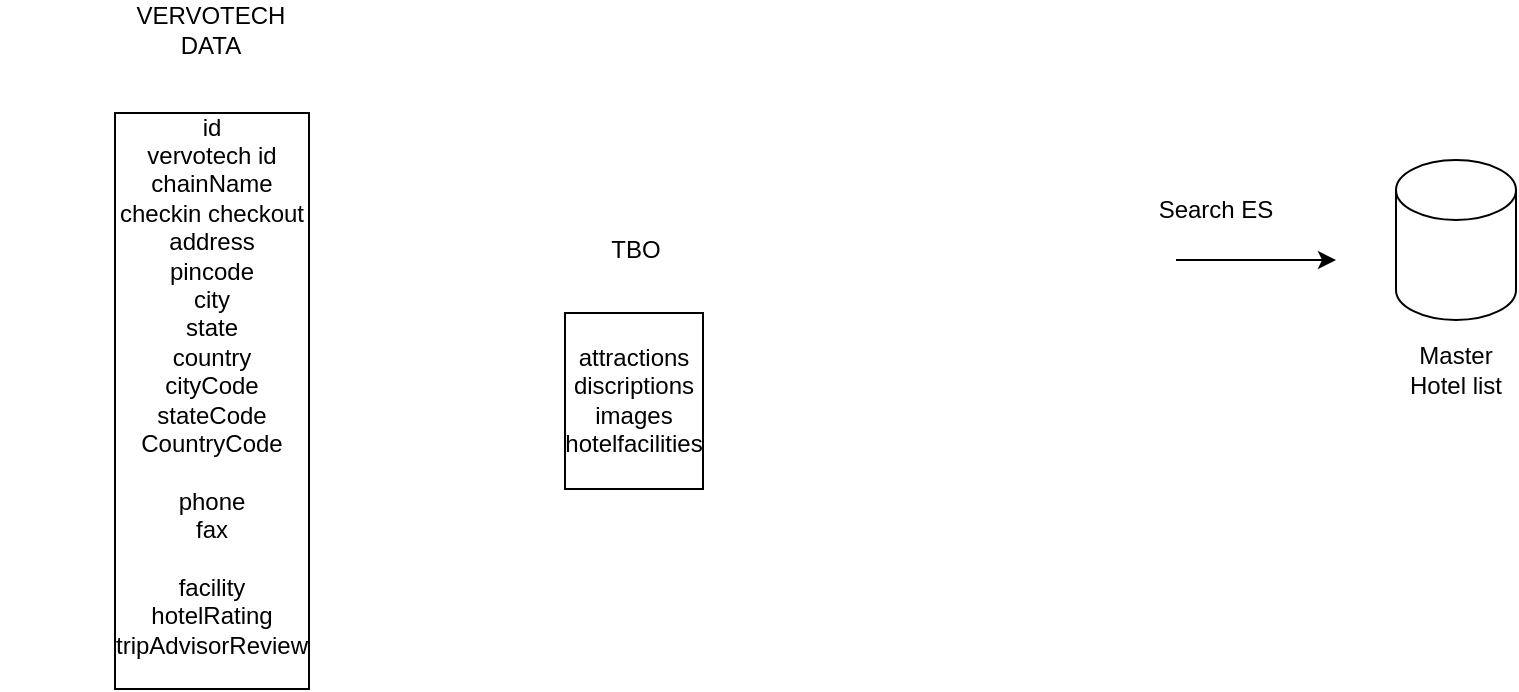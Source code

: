 <mxfile version="26.0.7">
  <diagram name="Page-1" id="1l9ma3UedYaZAsrvFTfW">
    <mxGraphModel dx="1019" dy="472" grid="1" gridSize="10" guides="1" tooltips="1" connect="1" arrows="1" fold="1" page="1" pageScale="1" pageWidth="827" pageHeight="1169" math="0" shadow="0">
      <root>
        <mxCell id="0" />
        <mxCell id="1" parent="0" />
        <mxCell id="kuVfV144gCx7UQeqjRTA-1" value="" style="shape=cylinder3;whiteSpace=wrap;html=1;boundedLbl=1;backgroundOutline=1;size=15;" vertex="1" parent="1">
          <mxGeometry x="720" y="120" width="60" height="80" as="geometry" />
        </mxCell>
        <mxCell id="kuVfV144gCx7UQeqjRTA-2" value="" style="endArrow=classic;html=1;rounded=0;" edge="1" parent="1">
          <mxGeometry width="50" height="50" relative="1" as="geometry">
            <mxPoint x="610" y="170" as="sourcePoint" />
            <mxPoint x="690" y="170" as="targetPoint" />
          </mxGeometry>
        </mxCell>
        <mxCell id="kuVfV144gCx7UQeqjRTA-3" value="Search ES" style="text;html=1;align=center;verticalAlign=middle;whiteSpace=wrap;rounded=0;" vertex="1" parent="1">
          <mxGeometry x="600" y="130" width="60" height="30" as="geometry" />
        </mxCell>
        <mxCell id="kuVfV144gCx7UQeqjRTA-4" value="Master Hotel list" style="text;html=1;align=center;verticalAlign=middle;whiteSpace=wrap;rounded=0;" vertex="1" parent="1">
          <mxGeometry x="720" y="210" width="60" height="30" as="geometry" />
        </mxCell>
        <mxCell id="kuVfV144gCx7UQeqjRTA-6" value="id&lt;div&gt;vervotech id&lt;/div&gt;&lt;div&gt;chainName&lt;/div&gt;&lt;div&gt;checkin checkout&lt;/div&gt;&lt;div&gt;address&lt;/div&gt;&lt;div&gt;pincode&lt;/div&gt;&lt;div&gt;city&lt;/div&gt;&lt;div&gt;state&lt;/div&gt;&lt;div&gt;country&lt;/div&gt;&lt;div&gt;cityCode&lt;/div&gt;&lt;div&gt;stateCode&lt;/div&gt;&lt;div&gt;CountryCode&lt;/div&gt;&lt;div&gt;&lt;br&gt;&lt;/div&gt;&lt;div&gt;phone&lt;/div&gt;&lt;div&gt;fax&lt;/div&gt;&lt;div&gt;&lt;br&gt;&lt;/div&gt;&lt;div&gt;facility&lt;/div&gt;&lt;div&gt;hotelRating&lt;/div&gt;&lt;div&gt;tripAdvisorReview&lt;/div&gt;&lt;div&gt;&lt;br&gt;&lt;/div&gt;" style="text;html=1;align=center;verticalAlign=middle;whiteSpace=wrap;rounded=0;labelBorderColor=default;" vertex="1" parent="1">
          <mxGeometry x="22.5" y="110" width="210" height="260" as="geometry" />
        </mxCell>
        <mxCell id="kuVfV144gCx7UQeqjRTA-7" value="VERVOTECH DATA" style="text;html=1;align=center;verticalAlign=middle;whiteSpace=wrap;rounded=0;" vertex="1" parent="1">
          <mxGeometry x="90" y="40" width="75" height="30" as="geometry" />
        </mxCell>
        <mxCell id="kuVfV144gCx7UQeqjRTA-8" value="TBO" style="text;html=1;align=center;verticalAlign=middle;whiteSpace=wrap;rounded=0;" vertex="1" parent="1">
          <mxGeometry x="310" y="150" width="60" height="30" as="geometry" />
        </mxCell>
        <mxCell id="kuVfV144gCx7UQeqjRTA-11" value="&lt;div&gt;&lt;br&gt;&lt;/div&gt;attractions&lt;div&gt;discriptions&lt;/div&gt;&lt;div&gt;images&lt;/div&gt;&lt;div&gt;hotelfacilities&lt;/div&gt;&lt;div&gt;&lt;br&gt;&lt;/div&gt;" style="text;html=1;align=center;verticalAlign=middle;whiteSpace=wrap;rounded=0;labelBorderColor=default;" vertex="1" parent="1">
          <mxGeometry x="294" y="180" width="90" height="120" as="geometry" />
        </mxCell>
      </root>
    </mxGraphModel>
  </diagram>
</mxfile>
